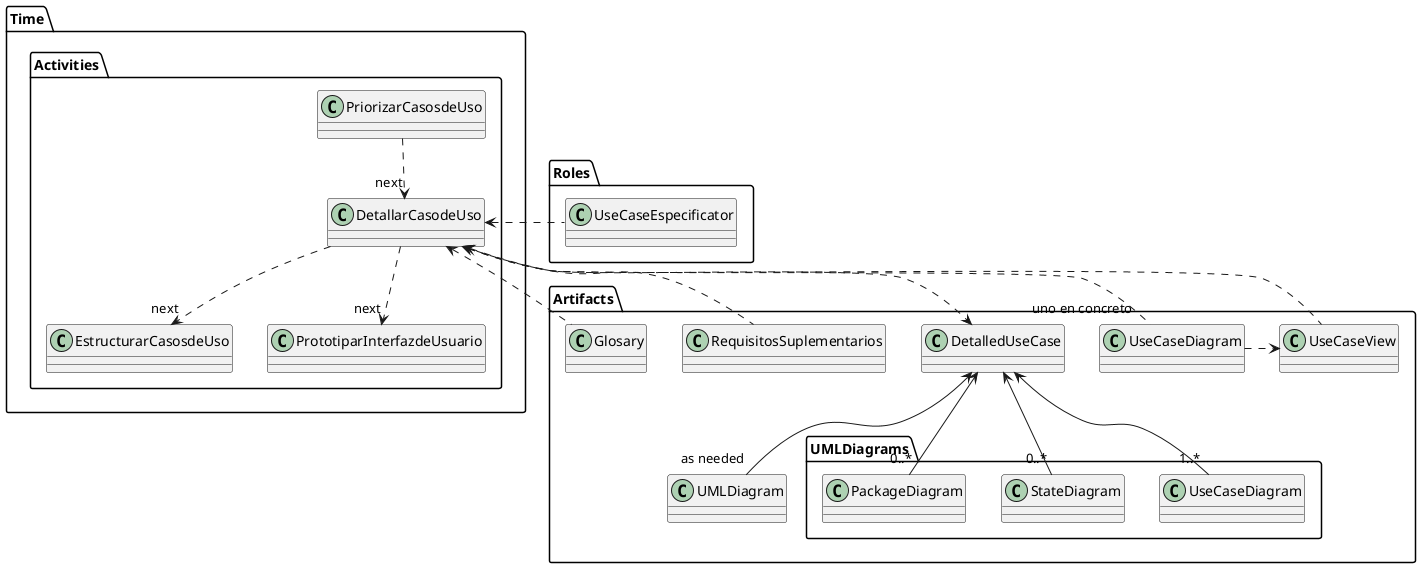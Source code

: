 @startuml

  set namespaceSeparator .
  
  Time.Activities.PriorizarCasosdeUso ..> "next" Time.Activities.DetallarCasodeUso
  Time.Activities.DetallarCasodeUso <.right. Roles.UseCaseEspecificator
  Time.Activities.DetallarCasodeUso ..> "next" Time.Activities.EstructurarCasosdeUso
  Time.Activities.DetallarCasodeUso ..> "next" Time.Activities.PrototiparInterfazdeUsuario

  Time.Activities.DetallarCasodeUso <.. Artifacts.UseCaseView
  Time.Activities.DetallarCasodeUso <.. "uno en concreto" Artifacts.UseCaseDiagram
  Time.Activities.DetallarCasodeUso <.. Artifacts.RequisitosSuplementarios
  Time.Activities.DetallarCasodeUso <.. Artifacts.Glosary
  Artifacts.UseCaseView <.left. Artifacts.UseCaseDiagram

  Time.Activities.DetallarCasodeUso .> Artifacts.DetalledUseCase

  namespace Artifacts {
    namespace UMLDiagrams {
    }
    DetalledUseCase <-- "1..*" Artifacts.UMLDiagrams.UseCaseDiagram
    DetalledUseCase <-- "0..*" Artifacts.UMLDiagrams.StateDiagram
    DetalledUseCase <-- "0..*" Artifacts.UMLDiagrams.PackageDiagram
    'DetalledUseCase <-- "0..*" Artifacts.UMLDiagrams.SequenceDiagram
    'DetalledUseCase <-- "0..*" Artifacts.UMLDiagrams.ActivityDiagram
    'DetalledUseCase <-- "0..*" Artifacts.UMLDiagrams.InteractionDiagram
    DetalledUseCase <-- "as needed" UMLDiagram
  }

@enduml